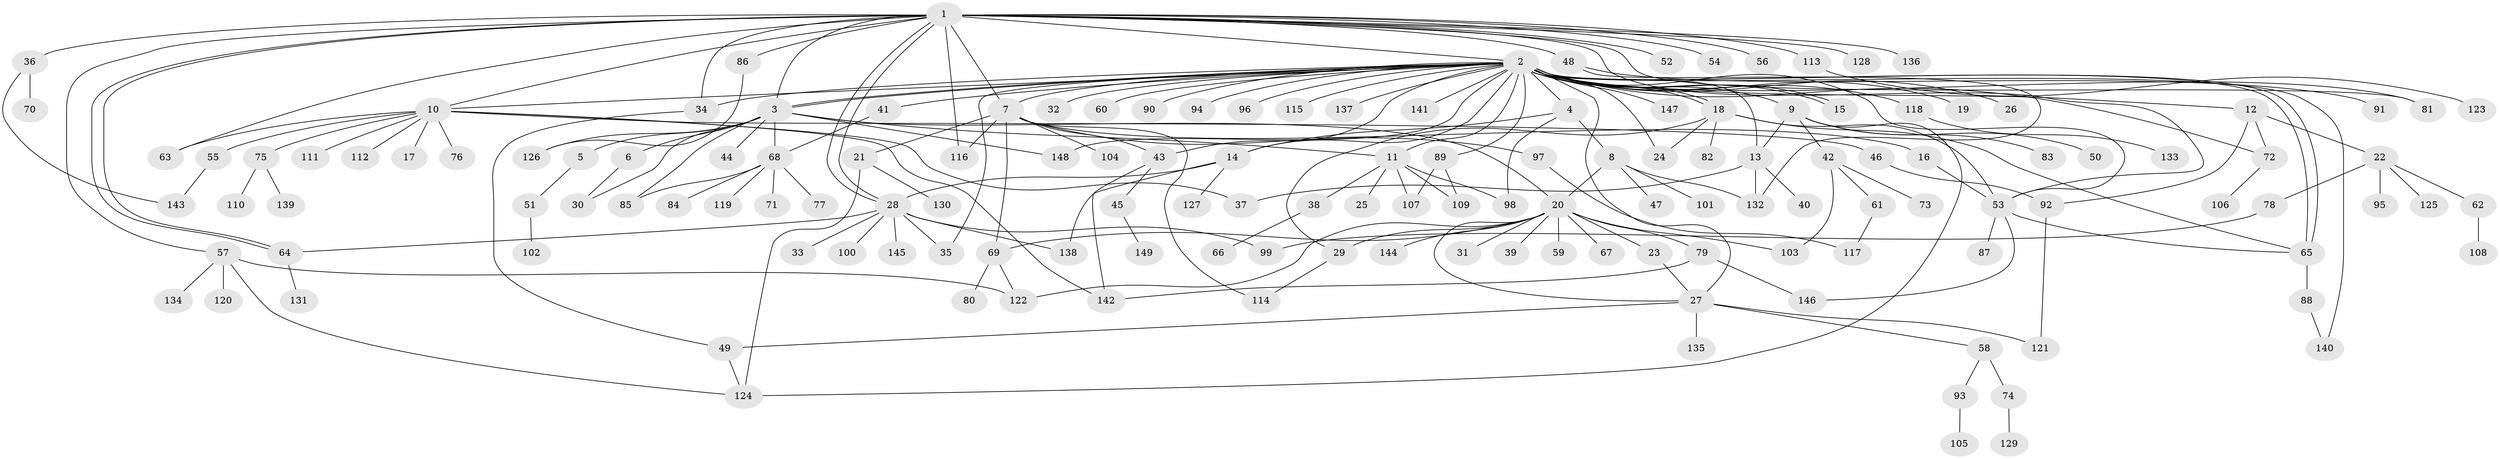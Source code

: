 // coarse degree distribution, {22: 0.008547008547008548, 36: 0.008547008547008548, 11: 0.008547008547008548, 4: 0.05982905982905983, 2: 0.21367521367521367, 10: 0.017094017094017096, 8: 0.008547008547008548, 13: 0.008547008547008548, 6: 0.042735042735042736, 5: 0.02564102564102564, 1: 0.5213675213675214, 18: 0.008547008547008548, 3: 0.06837606837606838}
// Generated by graph-tools (version 1.1) at 2025/51/02/27/25 19:51:56]
// undirected, 149 vertices, 209 edges
graph export_dot {
graph [start="1"]
  node [color=gray90,style=filled];
  1;
  2;
  3;
  4;
  5;
  6;
  7;
  8;
  9;
  10;
  11;
  12;
  13;
  14;
  15;
  16;
  17;
  18;
  19;
  20;
  21;
  22;
  23;
  24;
  25;
  26;
  27;
  28;
  29;
  30;
  31;
  32;
  33;
  34;
  35;
  36;
  37;
  38;
  39;
  40;
  41;
  42;
  43;
  44;
  45;
  46;
  47;
  48;
  49;
  50;
  51;
  52;
  53;
  54;
  55;
  56;
  57;
  58;
  59;
  60;
  61;
  62;
  63;
  64;
  65;
  66;
  67;
  68;
  69;
  70;
  71;
  72;
  73;
  74;
  75;
  76;
  77;
  78;
  79;
  80;
  81;
  82;
  83;
  84;
  85;
  86;
  87;
  88;
  89;
  90;
  91;
  92;
  93;
  94;
  95;
  96;
  97;
  98;
  99;
  100;
  101;
  102;
  103;
  104;
  105;
  106;
  107;
  108;
  109;
  110;
  111;
  112;
  113;
  114;
  115;
  116;
  117;
  118;
  119;
  120;
  121;
  122;
  123;
  124;
  125;
  126;
  127;
  128;
  129;
  130;
  131;
  132;
  133;
  134;
  135;
  136;
  137;
  138;
  139;
  140;
  141;
  142;
  143;
  144;
  145;
  146;
  147;
  148;
  149;
  1 -- 2;
  1 -- 3;
  1 -- 7;
  1 -- 10;
  1 -- 28;
  1 -- 28;
  1 -- 34;
  1 -- 36;
  1 -- 48;
  1 -- 52;
  1 -- 53;
  1 -- 54;
  1 -- 56;
  1 -- 57;
  1 -- 63;
  1 -- 64;
  1 -- 64;
  1 -- 81;
  1 -- 86;
  1 -- 113;
  1 -- 116;
  1 -- 128;
  1 -- 136;
  2 -- 3;
  2 -- 3;
  2 -- 4;
  2 -- 7;
  2 -- 9;
  2 -- 10;
  2 -- 11;
  2 -- 12;
  2 -- 13;
  2 -- 14;
  2 -- 15;
  2 -- 15;
  2 -- 18;
  2 -- 18;
  2 -- 19;
  2 -- 24;
  2 -- 26;
  2 -- 27;
  2 -- 32;
  2 -- 34;
  2 -- 35;
  2 -- 41;
  2 -- 43;
  2 -- 53;
  2 -- 60;
  2 -- 65;
  2 -- 65;
  2 -- 72;
  2 -- 81;
  2 -- 89;
  2 -- 90;
  2 -- 94;
  2 -- 96;
  2 -- 115;
  2 -- 118;
  2 -- 137;
  2 -- 140;
  2 -- 141;
  2 -- 147;
  2 -- 148;
  3 -- 5;
  3 -- 6;
  3 -- 11;
  3 -- 20;
  3 -- 30;
  3 -- 44;
  3 -- 68;
  3 -- 85;
  3 -- 126;
  3 -- 148;
  4 -- 8;
  4 -- 14;
  4 -- 98;
  5 -- 51;
  6 -- 30;
  7 -- 16;
  7 -- 21;
  7 -- 43;
  7 -- 69;
  7 -- 97;
  7 -- 104;
  7 -- 114;
  7 -- 116;
  8 -- 20;
  8 -- 47;
  8 -- 101;
  8 -- 132;
  9 -- 13;
  9 -- 42;
  9 -- 50;
  9 -- 83;
  9 -- 124;
  10 -- 17;
  10 -- 37;
  10 -- 46;
  10 -- 55;
  10 -- 63;
  10 -- 75;
  10 -- 76;
  10 -- 111;
  10 -- 112;
  10 -- 142;
  11 -- 25;
  11 -- 38;
  11 -- 98;
  11 -- 107;
  11 -- 109;
  12 -- 22;
  12 -- 72;
  12 -- 92;
  13 -- 37;
  13 -- 40;
  13 -- 132;
  14 -- 28;
  14 -- 127;
  14 -- 138;
  16 -- 53;
  18 -- 24;
  18 -- 29;
  18 -- 53;
  18 -- 65;
  18 -- 82;
  20 -- 23;
  20 -- 27;
  20 -- 29;
  20 -- 31;
  20 -- 39;
  20 -- 59;
  20 -- 67;
  20 -- 69;
  20 -- 79;
  20 -- 103;
  20 -- 122;
  20 -- 144;
  21 -- 124;
  21 -- 130;
  22 -- 62;
  22 -- 78;
  22 -- 95;
  22 -- 125;
  23 -- 27;
  27 -- 49;
  27 -- 58;
  27 -- 121;
  27 -- 135;
  28 -- 33;
  28 -- 35;
  28 -- 64;
  28 -- 99;
  28 -- 100;
  28 -- 138;
  28 -- 145;
  29 -- 114;
  34 -- 49;
  36 -- 70;
  36 -- 143;
  38 -- 66;
  41 -- 68;
  42 -- 61;
  42 -- 73;
  42 -- 103;
  43 -- 45;
  43 -- 142;
  45 -- 149;
  46 -- 92;
  48 -- 91;
  48 -- 132;
  49 -- 124;
  51 -- 102;
  53 -- 65;
  53 -- 87;
  53 -- 146;
  55 -- 143;
  57 -- 120;
  57 -- 122;
  57 -- 124;
  57 -- 134;
  58 -- 74;
  58 -- 93;
  61 -- 117;
  62 -- 108;
  64 -- 131;
  65 -- 88;
  68 -- 71;
  68 -- 77;
  68 -- 84;
  68 -- 85;
  68 -- 119;
  69 -- 80;
  69 -- 122;
  72 -- 106;
  74 -- 129;
  75 -- 110;
  75 -- 139;
  78 -- 99;
  79 -- 142;
  79 -- 146;
  86 -- 126;
  88 -- 140;
  89 -- 107;
  89 -- 109;
  92 -- 121;
  93 -- 105;
  97 -- 117;
  113 -- 123;
  118 -- 133;
}
